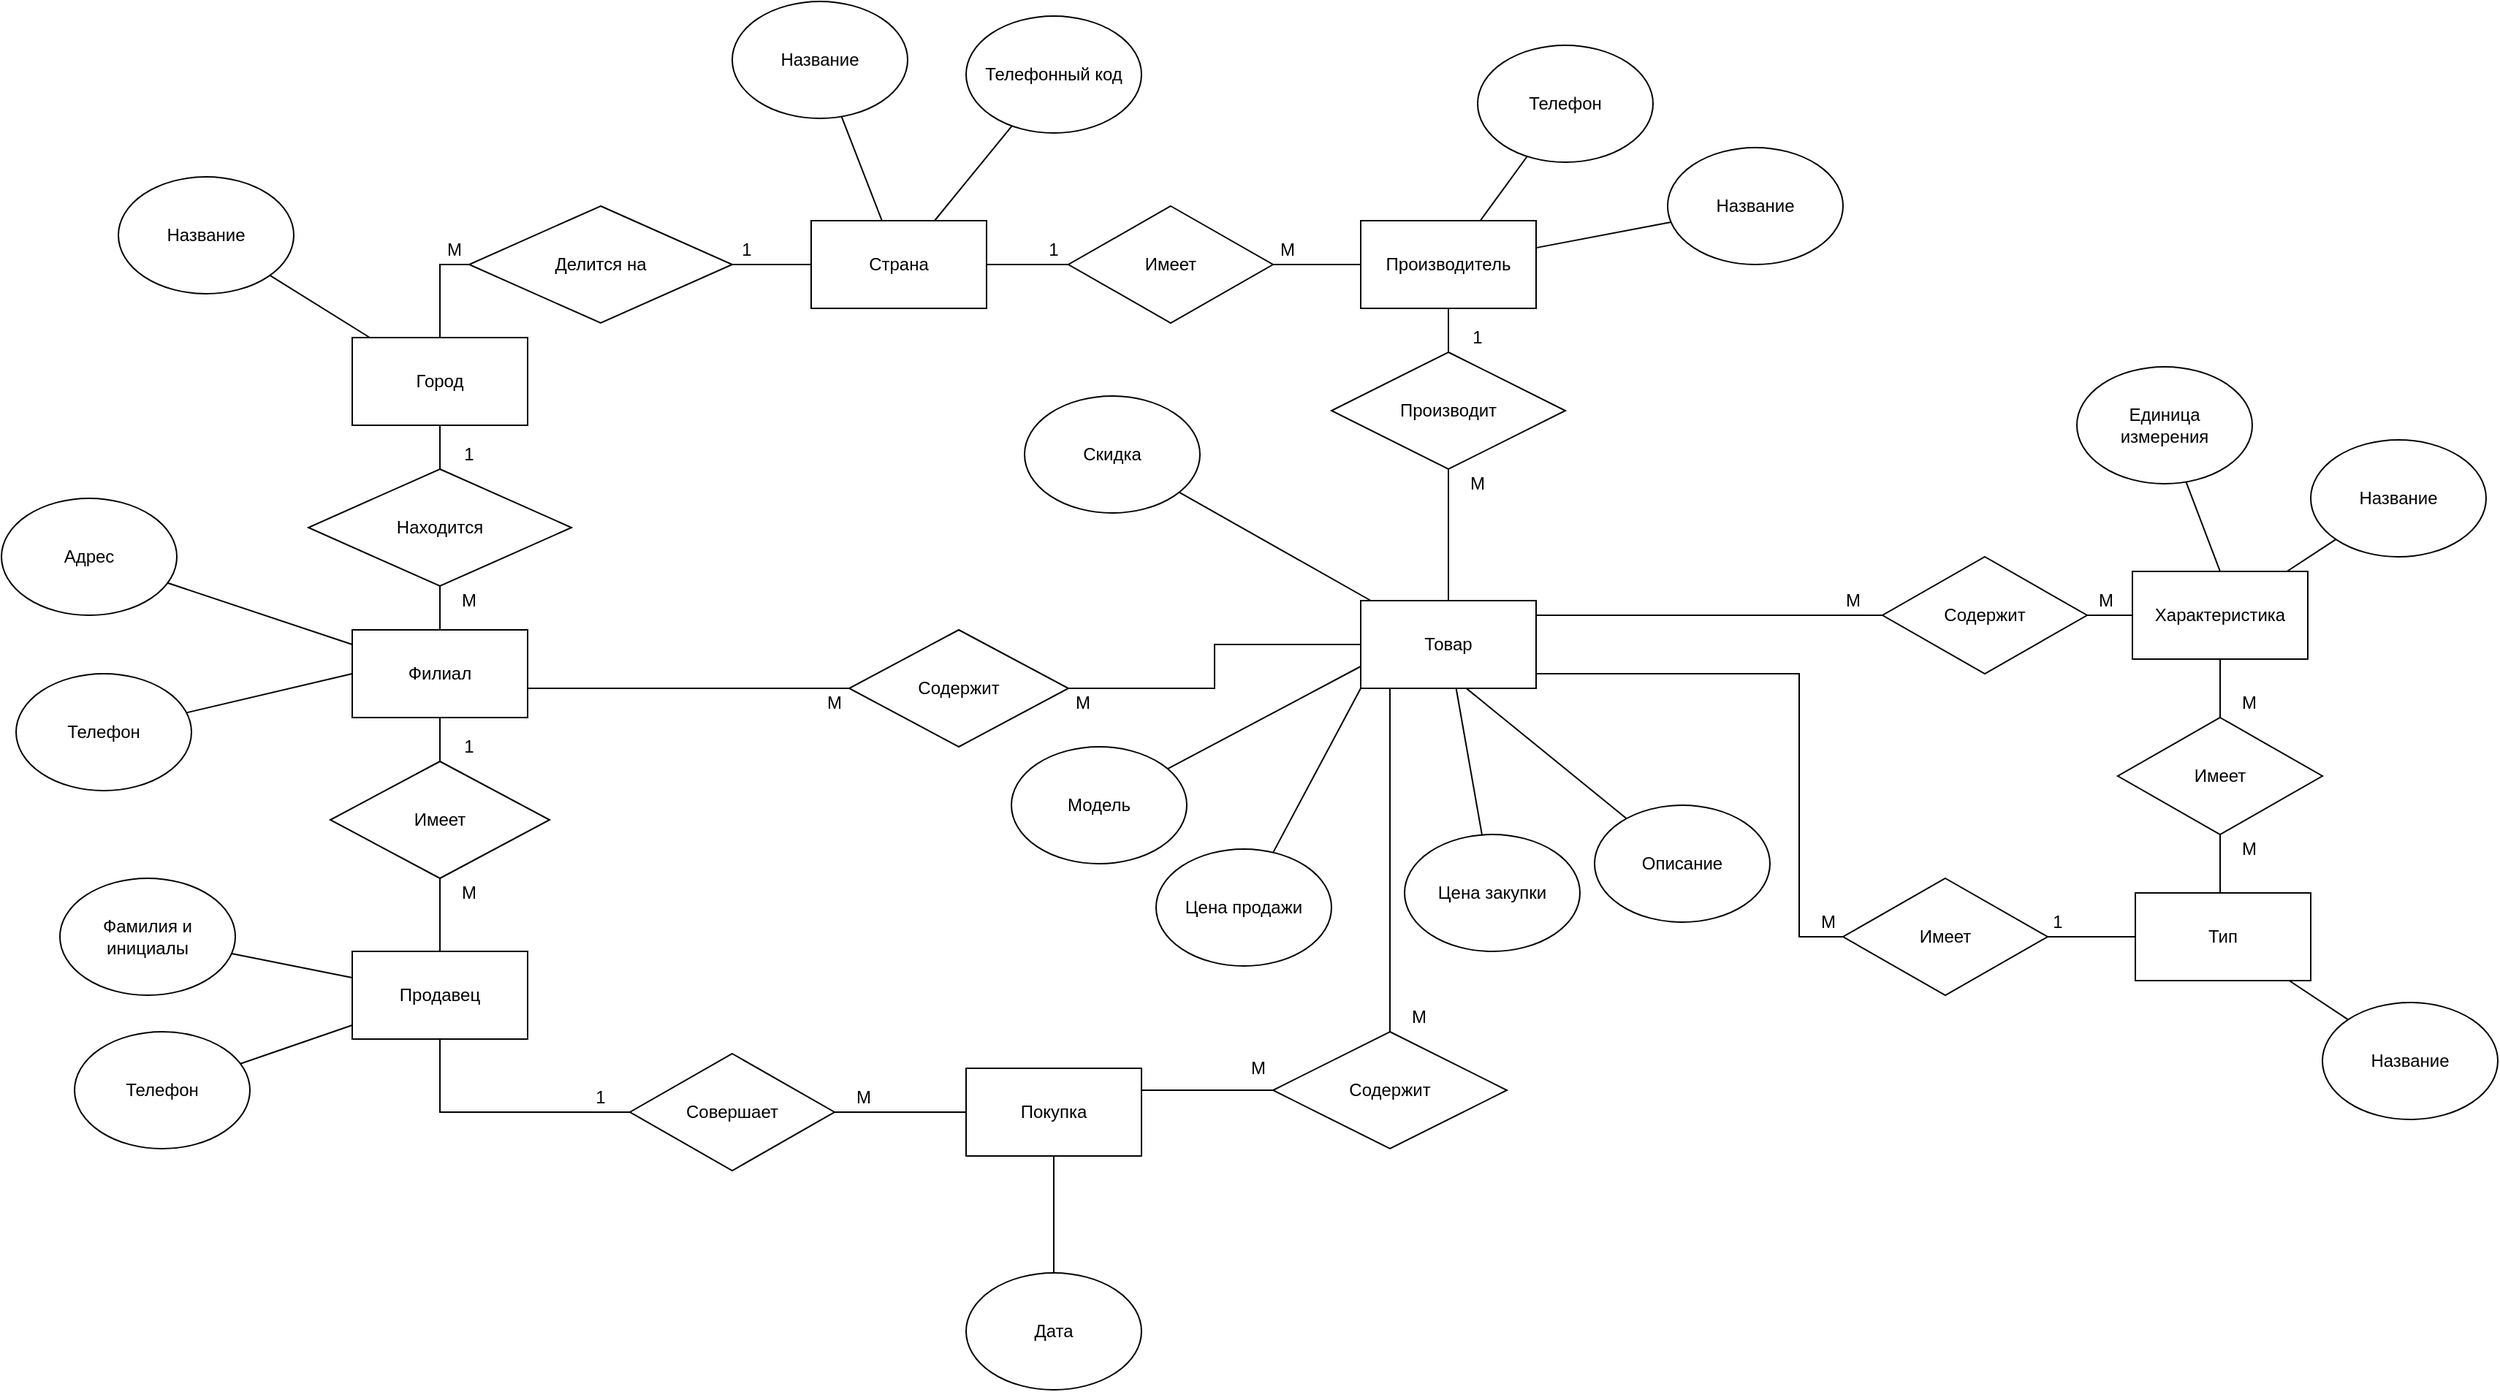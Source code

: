 <mxfile version="14.7.7" type="device"><diagram id="cab1m8A5OC63dLCcE1eq" name="Page-1"><mxGraphModel dx="1209" dy="767" grid="1" gridSize="10" guides="1" tooltips="1" connect="1" arrows="1" fold="1" page="1" pageScale="1" pageWidth="827" pageHeight="1169" math="0" shadow="0"><root><mxCell id="0"/><mxCell id="1" parent="0"/><mxCell id="thi3YV_2VMZKimP_Mcks-1" style="edgeStyle=orthogonalEdgeStyle;rounded=0;orthogonalLoop=1;jettySize=auto;html=1;endArrow=none;endFill=0;" parent="1" source="thi3YV_2VMZKimP_Mcks-2" target="thi3YV_2VMZKimP_Mcks-22" edge="1"><mxGeometry relative="1" as="geometry"><Array as="points"/></mxGeometry></mxCell><mxCell id="thi3YV_2VMZKimP_Mcks-2" value="Страна" style="rounded=0;whiteSpace=wrap;html=1;" parent="1" vertex="1"><mxGeometry x="1104" y="330" width="120" height="60" as="geometry"/></mxCell><mxCell id="thi3YV_2VMZKimP_Mcks-3" style="edgeStyle=orthogonalEdgeStyle;rounded=0;orthogonalLoop=1;jettySize=auto;html=1;endArrow=none;endFill=0;" parent="1" source="thi3YV_2VMZKimP_Mcks-4" target="thi3YV_2VMZKimP_Mcks-24" edge="1"><mxGeometry relative="1" as="geometry"/></mxCell><mxCell id="thi3YV_2VMZKimP_Mcks-4" value="Город" style="rounded=0;whiteSpace=wrap;html=1;" parent="1" vertex="1"><mxGeometry x="790" y="410" width="120" height="60" as="geometry"/></mxCell><mxCell id="thi3YV_2VMZKimP_Mcks-7" style="edgeStyle=orthogonalEdgeStyle;rounded=0;orthogonalLoop=1;jettySize=auto;html=1;endArrow=none;endFill=0;" parent="1" source="thi3YV_2VMZKimP_Mcks-8" target="thi3YV_2VMZKimP_Mcks-29" edge="1"><mxGeometry relative="1" as="geometry"/></mxCell><mxCell id="thi3YV_2VMZKimP_Mcks-8" value="&lt;div&gt;Филиал&lt;/div&gt;" style="rounded=0;whiteSpace=wrap;html=1;" parent="1" vertex="1"><mxGeometry x="790" y="610" width="120" height="60" as="geometry"/></mxCell><mxCell id="thi3YV_2VMZKimP_Mcks-9" style="edgeStyle=orthogonalEdgeStyle;rounded=0;orthogonalLoop=1;jettySize=auto;html=1;endArrow=none;endFill=0;" parent="1" source="thi3YV_2VMZKimP_Mcks-10" target="thi3YV_2VMZKimP_Mcks-31" edge="1"><mxGeometry relative="1" as="geometry"/></mxCell><mxCell id="thi3YV_2VMZKimP_Mcks-10" value="Покупка" style="rounded=0;whiteSpace=wrap;html=1;" parent="1" vertex="1"><mxGeometry x="1210" y="910" width="120" height="60" as="geometry"/></mxCell><mxCell id="thi3YV_2VMZKimP_Mcks-11" style="edgeStyle=orthogonalEdgeStyle;rounded=0;orthogonalLoop=1;jettySize=auto;html=1;endArrow=none;endFill=0;" parent="1" source="thi3YV_2VMZKimP_Mcks-14" target="thi3YV_2VMZKimP_Mcks-39" edge="1"><mxGeometry relative="1" as="geometry"><Array as="points"><mxPoint x="1780" y="640"/><mxPoint x="1780" y="820"/></Array></mxGeometry></mxCell><mxCell id="thi3YV_2VMZKimP_Mcks-12" style="edgeStyle=orthogonalEdgeStyle;rounded=0;orthogonalLoop=1;jettySize=auto;html=1;endArrow=none;endFill=0;" parent="1" source="thi3YV_2VMZKimP_Mcks-14" target="thi3YV_2VMZKimP_Mcks-48" edge="1"><mxGeometry relative="1" as="geometry"><Array as="points"><mxPoint x="1500" y="750"/><mxPoint x="1500" y="750"/></Array></mxGeometry></mxCell><mxCell id="thi3YV_2VMZKimP_Mcks-13" style="edgeStyle=orthogonalEdgeStyle;rounded=0;orthogonalLoop=1;jettySize=auto;html=1;endArrow=none;endFill=0;" parent="1" source="thi3YV_2VMZKimP_Mcks-14" target="thi3YV_2VMZKimP_Mcks-33" edge="1"><mxGeometry relative="1" as="geometry"/></mxCell><mxCell id="thi3YV_2VMZKimP_Mcks-14" value="&lt;div&gt;Товар&lt;/div&gt;" style="rounded=0;whiteSpace=wrap;html=1;" parent="1" vertex="1"><mxGeometry x="1480" y="590" width="120" height="60" as="geometry"/></mxCell><mxCell id="thi3YV_2VMZKimP_Mcks-15" value="Тип" style="rounded=0;whiteSpace=wrap;html=1;" parent="1" vertex="1"><mxGeometry x="2010" y="790" width="120" height="60" as="geometry"/></mxCell><mxCell id="thi3YV_2VMZKimP_Mcks-16" style="edgeStyle=orthogonalEdgeStyle;rounded=0;orthogonalLoop=1;jettySize=auto;html=1;exitX=0;exitY=0.5;exitDx=0;exitDy=0;endArrow=none;endFill=0;" parent="1" source="thi3YV_2VMZKimP_Mcks-18" target="thi3YV_2VMZKimP_Mcks-43" edge="1"><mxGeometry relative="1" as="geometry"/></mxCell><mxCell id="thi3YV_2VMZKimP_Mcks-17" style="edgeStyle=orthogonalEdgeStyle;rounded=0;orthogonalLoop=1;jettySize=auto;html=1;endArrow=none;endFill=0;" parent="1" source="thi3YV_2VMZKimP_Mcks-18" target="thi3YV_2VMZKimP_Mcks-41" edge="1"><mxGeometry relative="1" as="geometry"/></mxCell><mxCell id="thi3YV_2VMZKimP_Mcks-18" value="Характеристика" style="rounded=0;whiteSpace=wrap;html=1;" parent="1" vertex="1"><mxGeometry x="2008" y="570" width="120" height="60" as="geometry"/></mxCell><mxCell id="thi3YV_2VMZKimP_Mcks-19" style="edgeStyle=orthogonalEdgeStyle;rounded=0;orthogonalLoop=1;jettySize=auto;html=1;endArrow=none;endFill=0;" parent="1" source="thi3YV_2VMZKimP_Mcks-20" target="thi3YV_2VMZKimP_Mcks-37" edge="1"><mxGeometry relative="1" as="geometry"/></mxCell><mxCell id="thi3YV_2VMZKimP_Mcks-20" value="Производитель" style="rounded=0;whiteSpace=wrap;html=1;" parent="1" vertex="1"><mxGeometry x="1480" y="330" width="120" height="60" as="geometry"/></mxCell><mxCell id="thi3YV_2VMZKimP_Mcks-21" style="edgeStyle=orthogonalEdgeStyle;rounded=0;orthogonalLoop=1;jettySize=auto;html=1;endArrow=none;endFill=0;" parent="1" source="thi3YV_2VMZKimP_Mcks-22" target="thi3YV_2VMZKimP_Mcks-4" edge="1"><mxGeometry relative="1" as="geometry"><Array as="points"><mxPoint x="850" y="360"/></Array></mxGeometry></mxCell><mxCell id="thi3YV_2VMZKimP_Mcks-22" value="Делится на" style="rhombus;whiteSpace=wrap;html=1;" parent="1" vertex="1"><mxGeometry x="870" y="320" width="180" height="80" as="geometry"/></mxCell><mxCell id="thi3YV_2VMZKimP_Mcks-23" style="edgeStyle=orthogonalEdgeStyle;rounded=0;orthogonalLoop=1;jettySize=auto;html=1;endArrow=none;endFill=0;" parent="1" source="thi3YV_2VMZKimP_Mcks-24" target="thi3YV_2VMZKimP_Mcks-8" edge="1"><mxGeometry relative="1" as="geometry"/></mxCell><mxCell id="thi3YV_2VMZKimP_Mcks-24" value="Находится" style="rhombus;whiteSpace=wrap;html=1;" parent="1" vertex="1"><mxGeometry x="760" y="500" width="180" height="80" as="geometry"/></mxCell><mxCell id="thi3YV_2VMZKimP_Mcks-27" value="Продавец" style="rounded=0;whiteSpace=wrap;html=1;" parent="1" vertex="1"><mxGeometry x="790" y="830" width="120" height="60" as="geometry"/></mxCell><mxCell id="thi3YV_2VMZKimP_Mcks-28" style="edgeStyle=orthogonalEdgeStyle;rounded=0;orthogonalLoop=1;jettySize=auto;html=1;endArrow=none;endFill=0;" parent="1" source="thi3YV_2VMZKimP_Mcks-29" target="thi3YV_2VMZKimP_Mcks-27" edge="1"><mxGeometry relative="1" as="geometry"/></mxCell><mxCell id="thi3YV_2VMZKimP_Mcks-29" value="Имеет" style="rhombus;whiteSpace=wrap;html=1;" parent="1" vertex="1"><mxGeometry x="775" y="700" width="150" height="80" as="geometry"/></mxCell><mxCell id="thi3YV_2VMZKimP_Mcks-30" style="edgeStyle=orthogonalEdgeStyle;rounded=0;orthogonalLoop=1;jettySize=auto;html=1;endArrow=none;endFill=0;" parent="1" source="thi3YV_2VMZKimP_Mcks-31" target="thi3YV_2VMZKimP_Mcks-27" edge="1"><mxGeometry relative="1" as="geometry"/></mxCell><mxCell id="thi3YV_2VMZKimP_Mcks-31" value="Совершает" style="rhombus;whiteSpace=wrap;html=1;" parent="1" vertex="1"><mxGeometry x="980" y="900" width="140" height="80" as="geometry"/></mxCell><mxCell id="thi3YV_2VMZKimP_Mcks-32" style="edgeStyle=orthogonalEdgeStyle;rounded=0;orthogonalLoop=1;jettySize=auto;html=1;endArrow=none;endFill=0;" parent="1" source="thi3YV_2VMZKimP_Mcks-33" target="thi3YV_2VMZKimP_Mcks-8" edge="1"><mxGeometry relative="1" as="geometry"><Array as="points"><mxPoint x="1080" y="650"/><mxPoint x="1080" y="650"/></Array></mxGeometry></mxCell><mxCell id="thi3YV_2VMZKimP_Mcks-33" value="Содержит" style="rhombus;whiteSpace=wrap;html=1;" parent="1" vertex="1"><mxGeometry x="1130" y="610" width="150" height="80" as="geometry"/></mxCell><mxCell id="thi3YV_2VMZKimP_Mcks-34" style="edgeStyle=orthogonalEdgeStyle;rounded=0;orthogonalLoop=1;jettySize=auto;html=1;endArrow=none;endFill=0;" parent="1" source="thi3YV_2VMZKimP_Mcks-35" target="thi3YV_2VMZKimP_Mcks-20" edge="1"><mxGeometry relative="1" as="geometry"/></mxCell><mxCell id="thi3YV_2VMZKimP_Mcks-35" value="Имеет" style="rhombus;whiteSpace=wrap;html=1;" parent="1" vertex="1"><mxGeometry x="1280" y="320" width="140" height="80" as="geometry"/></mxCell><mxCell id="thi3YV_2VMZKimP_Mcks-36" style="edgeStyle=orthogonalEdgeStyle;rounded=0;orthogonalLoop=1;jettySize=auto;html=1;endArrow=none;endFill=0;" parent="1" source="thi3YV_2VMZKimP_Mcks-37" target="thi3YV_2VMZKimP_Mcks-14" edge="1"><mxGeometry relative="1" as="geometry"/></mxCell><mxCell id="thi3YV_2VMZKimP_Mcks-37" value="Производит" style="rhombus;whiteSpace=wrap;html=1;" parent="1" vertex="1"><mxGeometry x="1460" y="420" width="160" height="80" as="geometry"/></mxCell><mxCell id="thi3YV_2VMZKimP_Mcks-38" style="edgeStyle=orthogonalEdgeStyle;rounded=0;orthogonalLoop=1;jettySize=auto;html=1;endArrow=none;endFill=0;" parent="1" source="thi3YV_2VMZKimP_Mcks-39" target="thi3YV_2VMZKimP_Mcks-15" edge="1"><mxGeometry relative="1" as="geometry"/></mxCell><mxCell id="thi3YV_2VMZKimP_Mcks-39" value="Имеет" style="rhombus;whiteSpace=wrap;html=1;" parent="1" vertex="1"><mxGeometry x="1810" y="780" width="140" height="80" as="geometry"/></mxCell><mxCell id="thi3YV_2VMZKimP_Mcks-40" style="edgeStyle=orthogonalEdgeStyle;rounded=0;orthogonalLoop=1;jettySize=auto;html=1;endArrow=none;endFill=0;" parent="1" source="thi3YV_2VMZKimP_Mcks-41" target="thi3YV_2VMZKimP_Mcks-15" edge="1"><mxGeometry relative="1" as="geometry"><Array as="points"><mxPoint x="2100" y="800"/></Array></mxGeometry></mxCell><mxCell id="thi3YV_2VMZKimP_Mcks-41" value="Имеет" style="rhombus;whiteSpace=wrap;html=1;" parent="1" vertex="1"><mxGeometry x="1998" y="670" width="140" height="80" as="geometry"/></mxCell><mxCell id="thi3YV_2VMZKimP_Mcks-42" style="edgeStyle=orthogonalEdgeStyle;rounded=0;orthogonalLoop=1;jettySize=auto;html=1;endArrow=none;endFill=0;" parent="1" source="thi3YV_2VMZKimP_Mcks-43" target="thi3YV_2VMZKimP_Mcks-14" edge="1"><mxGeometry relative="1" as="geometry"><Array as="points"><mxPoint x="1720" y="600"/><mxPoint x="1720" y="600"/></Array></mxGeometry></mxCell><mxCell id="thi3YV_2VMZKimP_Mcks-43" value="Содержит" style="rhombus;whiteSpace=wrap;html=1;" parent="1" vertex="1"><mxGeometry x="1837" y="560" width="140" height="80" as="geometry"/></mxCell><mxCell id="thi3YV_2VMZKimP_Mcks-44" value="1" style="text;html=1;strokeColor=none;fillColor=none;align=center;verticalAlign=middle;whiteSpace=wrap;rounded=0;" parent="1" vertex="1"><mxGeometry x="1040" y="340" width="40" height="20" as="geometry"/></mxCell><mxCell id="thi3YV_2VMZKimP_Mcks-45" value="M" style="text;html=1;strokeColor=none;fillColor=none;align=center;verticalAlign=middle;whiteSpace=wrap;rounded=0;" parent="1" vertex="1"><mxGeometry x="840" y="340" width="40" height="20" as="geometry"/></mxCell><mxCell id="thi3YV_2VMZKimP_Mcks-46" value="" style="endArrow=none;html=1;exitX=1;exitY=0.5;exitDx=0;exitDy=0;" parent="1" source="thi3YV_2VMZKimP_Mcks-2" target="thi3YV_2VMZKimP_Mcks-35" edge="1"><mxGeometry width="50" height="50" relative="1" as="geometry"><mxPoint x="1100" y="700" as="sourcePoint"/><mxPoint x="1150" y="650" as="targetPoint"/></mxGeometry></mxCell><mxCell id="thi3YV_2VMZKimP_Mcks-47" style="edgeStyle=orthogonalEdgeStyle;rounded=0;orthogonalLoop=1;jettySize=auto;html=1;endArrow=none;endFill=0;" parent="1" source="thi3YV_2VMZKimP_Mcks-48" target="thi3YV_2VMZKimP_Mcks-10" edge="1"><mxGeometry relative="1" as="geometry"><Array as="points"><mxPoint x="1360" y="925"/><mxPoint x="1360" y="925"/></Array></mxGeometry></mxCell><mxCell id="thi3YV_2VMZKimP_Mcks-48" value="Содержит" style="rhombus;whiteSpace=wrap;html=1;" parent="1" vertex="1"><mxGeometry x="1420" y="885" width="160" height="80" as="geometry"/></mxCell><mxCell id="thi3YV_2VMZKimP_Mcks-49" value="1" style="text;html=1;strokeColor=none;fillColor=none;align=center;verticalAlign=middle;whiteSpace=wrap;rounded=0;" parent="1" vertex="1"><mxGeometry x="1250" y="340" width="40" height="20" as="geometry"/></mxCell><mxCell id="thi3YV_2VMZKimP_Mcks-50" value="M" style="text;html=1;strokeColor=none;fillColor=none;align=center;verticalAlign=middle;whiteSpace=wrap;rounded=0;" parent="1" vertex="1"><mxGeometry x="1410" y="340" width="40" height="20" as="geometry"/></mxCell><mxCell id="thi3YV_2VMZKimP_Mcks-51" value="1" style="text;html=1;strokeColor=none;fillColor=none;align=center;verticalAlign=middle;whiteSpace=wrap;rounded=0;" parent="1" vertex="1"><mxGeometry x="1540" y="400" width="40" height="20" as="geometry"/></mxCell><mxCell id="thi3YV_2VMZKimP_Mcks-52" value="M" style="text;html=1;strokeColor=none;fillColor=none;align=center;verticalAlign=middle;whiteSpace=wrap;rounded=0;" parent="1" vertex="1"><mxGeometry x="1540" y="500" width="40" height="20" as="geometry"/></mxCell><mxCell id="thi3YV_2VMZKimP_Mcks-55" value="1" style="text;html=1;strokeColor=none;fillColor=none;align=center;verticalAlign=middle;whiteSpace=wrap;rounded=0;" parent="1" vertex="1"><mxGeometry x="850" y="480" width="40" height="20" as="geometry"/></mxCell><mxCell id="thi3YV_2VMZKimP_Mcks-56" value="M" style="text;html=1;strokeColor=none;fillColor=none;align=center;verticalAlign=middle;whiteSpace=wrap;rounded=0;" parent="1" vertex="1"><mxGeometry x="850" y="580" width="40" height="20" as="geometry"/></mxCell><mxCell id="thi3YV_2VMZKimP_Mcks-57" value="1" style="text;html=1;strokeColor=none;fillColor=none;align=center;verticalAlign=middle;whiteSpace=wrap;rounded=0;" parent="1" vertex="1"><mxGeometry x="850" y="680" width="40" height="20" as="geometry"/></mxCell><mxCell id="thi3YV_2VMZKimP_Mcks-58" value="M" style="text;html=1;strokeColor=none;fillColor=none;align=center;verticalAlign=middle;whiteSpace=wrap;rounded=0;" parent="1" vertex="1"><mxGeometry x="850" y="780" width="40" height="20" as="geometry"/></mxCell><mxCell id="thi3YV_2VMZKimP_Mcks-59" value="1" style="text;html=1;strokeColor=none;fillColor=none;align=center;verticalAlign=middle;whiteSpace=wrap;rounded=0;" parent="1" vertex="1"><mxGeometry x="940" y="920" width="40" height="20" as="geometry"/></mxCell><mxCell id="thi3YV_2VMZKimP_Mcks-60" value="M" style="text;html=1;strokeColor=none;fillColor=none;align=center;verticalAlign=middle;whiteSpace=wrap;rounded=0;" parent="1" vertex="1"><mxGeometry x="1120" y="920" width="40" height="20" as="geometry"/></mxCell><mxCell id="thi3YV_2VMZKimP_Mcks-61" value="M" style="text;html=1;strokeColor=none;fillColor=none;align=center;verticalAlign=middle;whiteSpace=wrap;rounded=0;" parent="1" vertex="1"><mxGeometry x="1500" y="865" width="40" height="20" as="geometry"/></mxCell><mxCell id="thi3YV_2VMZKimP_Mcks-62" value="M" style="text;html=1;strokeColor=none;fillColor=none;align=center;verticalAlign=middle;whiteSpace=wrap;rounded=0;" parent="1" vertex="1"><mxGeometry x="1390" y="900" width="40" height="20" as="geometry"/></mxCell><mxCell id="thi3YV_2VMZKimP_Mcks-63" value="M" style="text;html=1;strokeColor=none;fillColor=none;align=center;verticalAlign=middle;whiteSpace=wrap;rounded=0;" parent="1" vertex="1"><mxGeometry x="1100" y="650" width="40" height="20" as="geometry"/></mxCell><mxCell id="thi3YV_2VMZKimP_Mcks-64" value="M" style="text;html=1;strokeColor=none;fillColor=none;align=center;verticalAlign=middle;whiteSpace=wrap;rounded=0;" parent="1" vertex="1"><mxGeometry x="1270" y="650" width="40" height="20" as="geometry"/></mxCell><mxCell id="thi3YV_2VMZKimP_Mcks-65" value="M" style="text;html=1;strokeColor=none;fillColor=none;align=center;verticalAlign=middle;whiteSpace=wrap;rounded=0;" parent="1" vertex="1"><mxGeometry x="1780" y="800" width="40" height="20" as="geometry"/></mxCell><mxCell id="thi3YV_2VMZKimP_Mcks-66" value="1" style="text;html=1;strokeColor=none;fillColor=none;align=center;verticalAlign=middle;whiteSpace=wrap;rounded=0;" parent="1" vertex="1"><mxGeometry x="1937" y="800" width="40" height="20" as="geometry"/></mxCell><mxCell id="thi3YV_2VMZKimP_Mcks-67" value="M" style="text;html=1;strokeColor=none;fillColor=none;align=center;verticalAlign=middle;whiteSpace=wrap;rounded=0;" parent="1" vertex="1"><mxGeometry x="2068" y="750" width="40" height="20" as="geometry"/></mxCell><mxCell id="thi3YV_2VMZKimP_Mcks-68" value="M" style="text;html=1;strokeColor=none;fillColor=none;align=center;verticalAlign=middle;whiteSpace=wrap;rounded=0;" parent="1" vertex="1"><mxGeometry x="2068" y="650" width="40" height="20" as="geometry"/></mxCell><mxCell id="thi3YV_2VMZKimP_Mcks-69" value="M" style="text;html=1;strokeColor=none;fillColor=none;align=center;verticalAlign=middle;whiteSpace=wrap;rounded=0;" parent="1" vertex="1"><mxGeometry x="1970" y="580" width="40" height="20" as="geometry"/></mxCell><mxCell id="thi3YV_2VMZKimP_Mcks-70" value="M" style="text;html=1;strokeColor=none;fillColor=none;align=center;verticalAlign=middle;whiteSpace=wrap;rounded=0;" parent="1" vertex="1"><mxGeometry x="1797" y="580" width="40" height="20" as="geometry"/></mxCell><mxCell id="thi3YV_2VMZKimP_Mcks-71" value="Название" style="ellipse;whiteSpace=wrap;html=1;" parent="1" vertex="1"><mxGeometry x="1690" y="280" width="120" height="80" as="geometry"/></mxCell><mxCell id="thi3YV_2VMZKimP_Mcks-72" value="Телефон" style="ellipse;whiteSpace=wrap;html=1;" parent="1" vertex="1"><mxGeometry x="1560" y="210" width="120" height="80" as="geometry"/></mxCell><mxCell id="thi3YV_2VMZKimP_Mcks-73" value="" style="endArrow=none;html=1;endFill=0;" parent="1" source="thi3YV_2VMZKimP_Mcks-71" target="thi3YV_2VMZKimP_Mcks-20" edge="1"><mxGeometry width="50" height="50" relative="1" as="geometry"><mxPoint x="1550" y="690" as="sourcePoint"/><mxPoint x="1600" y="640" as="targetPoint"/></mxGeometry></mxCell><mxCell id="thi3YV_2VMZKimP_Mcks-74" value="" style="endArrow=none;html=1;endFill=0;" parent="1" source="thi3YV_2VMZKimP_Mcks-72" target="thi3YV_2VMZKimP_Mcks-20" edge="1"><mxGeometry width="50" height="50" relative="1" as="geometry"><mxPoint x="1702.274" y="340.909" as="sourcePoint"/><mxPoint x="1610" y="358.571" as="targetPoint"/></mxGeometry></mxCell><mxCell id="thi3YV_2VMZKimP_Mcks-75" value="Телефонный код" style="ellipse;whiteSpace=wrap;html=1;" parent="1" vertex="1"><mxGeometry x="1210" y="190" width="120" height="80" as="geometry"/></mxCell><mxCell id="thi3YV_2VMZKimP_Mcks-76" value="&lt;div&gt;Название&lt;/div&gt;" style="ellipse;whiteSpace=wrap;html=1;" parent="1" vertex="1"><mxGeometry x="1050" y="180" width="120" height="80" as="geometry"/></mxCell><mxCell id="thi3YV_2VMZKimP_Mcks-77" value="" style="endArrow=none;html=1;endFill=0;" parent="1" source="thi3YV_2VMZKimP_Mcks-75" target="thi3YV_2VMZKimP_Mcks-2" edge="1"><mxGeometry width="50" height="50" relative="1" as="geometry"><mxPoint x="1604.019" y="296.055" as="sourcePoint"/><mxPoint x="1571.818" y="340" as="targetPoint"/></mxGeometry></mxCell><mxCell id="thi3YV_2VMZKimP_Mcks-78" value="" style="endArrow=none;html=1;endFill=0;" parent="1" source="thi3YV_2VMZKimP_Mcks-76" target="thi3YV_2VMZKimP_Mcks-2" edge="1"><mxGeometry width="50" height="50" relative="1" as="geometry"><mxPoint x="1251.443" y="275.179" as="sourcePoint"/><mxPoint x="1198.462" y="340" as="targetPoint"/></mxGeometry></mxCell><mxCell id="thi3YV_2VMZKimP_Mcks-79" value="Название" style="ellipse;whiteSpace=wrap;html=1;" parent="1" vertex="1"><mxGeometry x="630" y="300" width="120" height="80" as="geometry"/></mxCell><mxCell id="thi3YV_2VMZKimP_Mcks-80" value="" style="endArrow=none;html=1;endFill=0;" parent="1" source="thi3YV_2VMZKimP_Mcks-79" target="thi3YV_2VMZKimP_Mcks-4" edge="1"><mxGeometry width="50" height="50" relative="1" as="geometry"><mxPoint x="1134.993" y="268.731" as="sourcePoint"/><mxPoint x="1162.429" y="340" as="targetPoint"/></mxGeometry></mxCell><mxCell id="thi3YV_2VMZKimP_Mcks-85" value="Адрес" style="ellipse;whiteSpace=wrap;html=1;" parent="1" vertex="1"><mxGeometry x="550" y="520" width="120" height="80" as="geometry"/></mxCell><mxCell id="thi3YV_2VMZKimP_Mcks-86" value="" style="endArrow=none;html=1;endFill=0;" parent="1" source="thi3YV_2VMZKimP_Mcks-85" target="thi3YV_2VMZKimP_Mcks-8" edge="1"><mxGeometry width="50" height="50" relative="1" as="geometry"><mxPoint x="743.902" y="377.265" as="sourcePoint"/><mxPoint x="812" y="420" as="targetPoint"/></mxGeometry></mxCell><mxCell id="thi3YV_2VMZKimP_Mcks-87" value="" style="endArrow=none;html=1;endFill=0;entryX=0;entryY=0.5;entryDx=0;entryDy=0;" parent="1" source="thi3YV_2VMZKimP_Mcks-88" target="thi3YV_2VMZKimP_Mcks-8" edge="1"><mxGeometry width="50" height="50" relative="1" as="geometry"><mxPoint x="696.982" y="457.265" as="sourcePoint"/><mxPoint x="756.926" y="690" as="targetPoint"/></mxGeometry></mxCell><mxCell id="thi3YV_2VMZKimP_Mcks-88" value="Телефон" style="ellipse;whiteSpace=wrap;html=1;" parent="1" vertex="1"><mxGeometry x="560" y="640" width="120" height="80" as="geometry"/></mxCell><mxCell id="thi3YV_2VMZKimP_Mcks-89" value="Фамилия и инициалы" style="ellipse;whiteSpace=wrap;html=1;" parent="1" vertex="1"><mxGeometry x="590" y="780" width="120" height="80" as="geometry"/></mxCell><mxCell id="thi3YV_2VMZKimP_Mcks-90" value="" style="endArrow=none;html=1;endFill=0;" parent="1" source="thi3YV_2VMZKimP_Mcks-89" target="thi3YV_2VMZKimP_Mcks-27" edge="1"><mxGeometry width="50" height="50" relative="1" as="geometry"><mxPoint x="686.558" y="676.646" as="sourcePoint"/><mxPoint x="800" y="650" as="targetPoint"/></mxGeometry></mxCell><mxCell id="thi3YV_2VMZKimP_Mcks-91" value="Телефон" style="ellipse;whiteSpace=wrap;html=1;" parent="1" vertex="1"><mxGeometry x="600" y="885" width="120" height="80" as="geometry"/></mxCell><mxCell id="thi3YV_2VMZKimP_Mcks-92" value="" style="endArrow=none;html=1;endFill=0;" parent="1" source="thi3YV_2VMZKimP_Mcks-91" target="thi3YV_2VMZKimP_Mcks-27" edge="1"><mxGeometry width="50" height="50" relative="1" as="geometry"><mxPoint x="696.982" y="747.265" as="sourcePoint"/><mxPoint x="790" y="930" as="targetPoint"/></mxGeometry></mxCell><mxCell id="thi3YV_2VMZKimP_Mcks-95" value="Описание" style="ellipse;whiteSpace=wrap;html=1;" parent="1" vertex="1"><mxGeometry x="1640" y="730" width="120" height="80" as="geometry"/></mxCell><mxCell id="thi3YV_2VMZKimP_Mcks-96" value="Цена закупки" style="ellipse;whiteSpace=wrap;html=1;" parent="1" vertex="1"><mxGeometry x="1510" y="750" width="120" height="80" as="geometry"/></mxCell><mxCell id="thi3YV_2VMZKimP_Mcks-97" value="" style="endArrow=none;html=1;endFill=0;exitX=0.603;exitY=1.001;exitDx=0;exitDy=0;exitPerimeter=0;" parent="1" source="thi3YV_2VMZKimP_Mcks-14" target="thi3YV_2VMZKimP_Mcks-95" edge="1"><mxGeometry width="50" height="50" relative="1" as="geometry"><mxPoint x="1702.274" y="340.909" as="sourcePoint"/><mxPoint x="1610" y="358.571" as="targetPoint"/></mxGeometry></mxCell><mxCell id="thi3YV_2VMZKimP_Mcks-98" value="" style="endArrow=none;html=1;endFill=0;" parent="1" source="thi3YV_2VMZKimP_Mcks-14" target="thi3YV_2VMZKimP_Mcks-96" edge="1"><mxGeometry width="50" height="50" relative="1" as="geometry"><mxPoint x="1562.36" y="660.06" as="sourcePoint"/><mxPoint x="1706.561" y="752.407" as="targetPoint"/></mxGeometry></mxCell><mxCell id="thi3YV_2VMZKimP_Mcks-99" value="Название" style="ellipse;whiteSpace=wrap;html=1;" parent="1" vertex="1"><mxGeometry x="2130" y="480" width="120" height="80" as="geometry"/></mxCell><mxCell id="thi3YV_2VMZKimP_Mcks-100" value="" style="endArrow=none;html=1;endFill=0;" parent="1" source="thi3YV_2VMZKimP_Mcks-18" target="thi3YV_2VMZKimP_Mcks-99" edge="1"><mxGeometry width="50" height="50" relative="1" as="geometry"><mxPoint x="2170" y="450.06" as="sourcePoint"/><mxPoint x="2227.64" y="158.571" as="targetPoint"/></mxGeometry></mxCell><mxCell id="thi3YV_2VMZKimP_Mcks-101" value="Название" style="ellipse;whiteSpace=wrap;html=1;" parent="1" vertex="1"><mxGeometry x="2138" y="865" width="120" height="80" as="geometry"/></mxCell><mxCell id="thi3YV_2VMZKimP_Mcks-102" value="" style="endArrow=none;html=1;endFill=0;entryX=0;entryY=0;entryDx=0;entryDy=0;" parent="1" source="thi3YV_2VMZKimP_Mcks-15" target="thi3YV_2VMZKimP_Mcks-101" edge="1"><mxGeometry width="50" height="50" relative="1" as="geometry"><mxPoint x="2170" y="902.982" as="sourcePoint"/><mxPoint x="2190.704" y="889.772" as="targetPoint"/></mxGeometry></mxCell><mxCell id="thi3YV_2VMZKimP_Mcks-103" value="&lt;div&gt;Дата&lt;/div&gt;" style="ellipse;whiteSpace=wrap;html=1;" parent="1" vertex="1"><mxGeometry x="1210" y="1050" width="120" height="80" as="geometry"/></mxCell><mxCell id="thi3YV_2VMZKimP_Mcks-104" value="" style="endArrow=none;html=1;endFill=0;" parent="1" source="thi3YV_2VMZKimP_Mcks-103" target="thi3YV_2VMZKimP_Mcks-10" edge="1"><mxGeometry width="50" height="50" relative="1" as="geometry"><mxPoint x="1213.433" y="1053.177" as="sourcePoint"/><mxPoint x="1260.714" y="980" as="targetPoint"/></mxGeometry></mxCell><mxCell id="thi3YV_2VMZKimP_Mcks-105" value="&lt;div&gt;Модель&lt;/div&gt;" style="ellipse;whiteSpace=wrap;html=1;" parent="1" vertex="1"><mxGeometry x="1241" y="690" width="120" height="80" as="geometry"/></mxCell><mxCell id="thi3YV_2VMZKimP_Mcks-106" value="" style="endArrow=none;html=1;endFill=0;exitX=0;exitY=0.75;exitDx=0;exitDy=0;" parent="1" source="thi3YV_2VMZKimP_Mcks-14" target="thi3YV_2VMZKimP_Mcks-105" edge="1"><mxGeometry width="50" height="50" relative="1" as="geometry"><mxPoint x="1555.294" y="660" as="sourcePoint"/><mxPoint x="1572.99" y="760.274" as="targetPoint"/></mxGeometry></mxCell><mxCell id="ViG87CMRgTl1K9DMTpg_-2" value="&lt;div&gt;Цена продажи&lt;/div&gt;" style="ellipse;whiteSpace=wrap;html=1;" vertex="1" parent="1"><mxGeometry x="1340" y="760" width="120" height="80" as="geometry"/></mxCell><mxCell id="ViG87CMRgTl1K9DMTpg_-3" value="" style="endArrow=none;html=1;endFill=0;exitX=0;exitY=1;exitDx=0;exitDy=0;" edge="1" parent="1" source="thi3YV_2VMZKimP_Mcks-14" target="ViG87CMRgTl1K9DMTpg_-2"><mxGeometry width="50" height="50" relative="1" as="geometry"><mxPoint x="1490" y="645" as="sourcePoint"/><mxPoint x="1357.942" y="715.087" as="targetPoint"/></mxGeometry></mxCell><mxCell id="ViG87CMRgTl1K9DMTpg_-4" value="&lt;div&gt;Скидка&lt;/div&gt;" style="ellipse;whiteSpace=wrap;html=1;" vertex="1" parent="1"><mxGeometry x="1250" y="450" width="120" height="80" as="geometry"/></mxCell><mxCell id="ViG87CMRgTl1K9DMTpg_-5" value="" style="endArrow=none;html=1;endFill=0;" edge="1" parent="1" source="thi3YV_2VMZKimP_Mcks-14" target="ViG87CMRgTl1K9DMTpg_-4"><mxGeometry width="50" height="50" relative="1" as="geometry"><mxPoint x="1490" y="645" as="sourcePoint"/><mxPoint x="1357.942" y="715.087" as="targetPoint"/></mxGeometry></mxCell><mxCell id="ViG87CMRgTl1K9DMTpg_-6" value="&lt;div&gt;Единица&lt;/div&gt;&lt;div&gt; измерения&lt;/div&gt;" style="ellipse;whiteSpace=wrap;html=1;" vertex="1" parent="1"><mxGeometry x="1970" y="430" width="120" height="80" as="geometry"/></mxCell><mxCell id="ViG87CMRgTl1K9DMTpg_-7" value="" style="endArrow=none;html=1;endFill=0;exitX=0.5;exitY=0;exitDx=0;exitDy=0;" edge="1" parent="1" source="thi3YV_2VMZKimP_Mcks-18" target="ViG87CMRgTl1K9DMTpg_-6"><mxGeometry width="50" height="50" relative="1" as="geometry"><mxPoint x="2123.75" y="580" as="sourcePoint"/><mxPoint x="2157.224" y="558.05" as="targetPoint"/></mxGeometry></mxCell></root></mxGraphModel></diagram></mxfile>